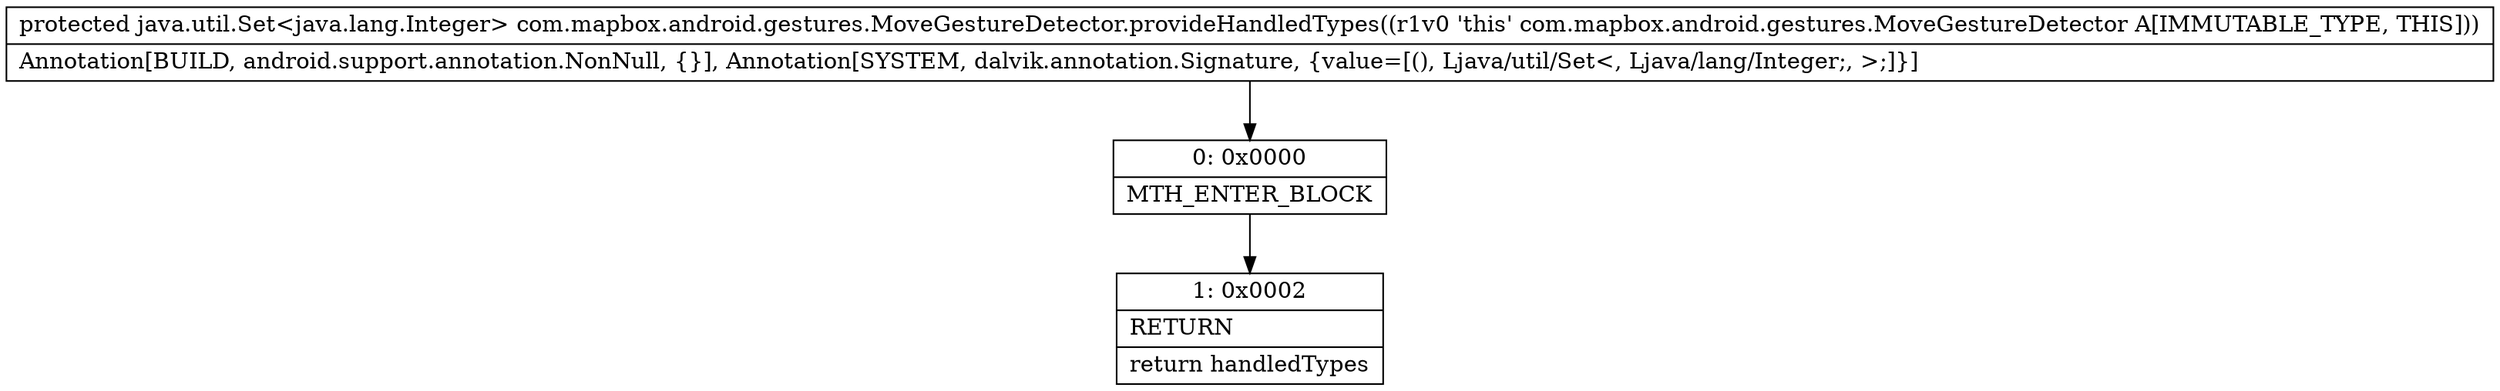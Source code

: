 digraph "CFG forcom.mapbox.android.gestures.MoveGestureDetector.provideHandledTypes()Ljava\/util\/Set;" {
Node_0 [shape=record,label="{0\:\ 0x0000|MTH_ENTER_BLOCK\l}"];
Node_1 [shape=record,label="{1\:\ 0x0002|RETURN\l|return handledTypes\l}"];
MethodNode[shape=record,label="{protected java.util.Set\<java.lang.Integer\> com.mapbox.android.gestures.MoveGestureDetector.provideHandledTypes((r1v0 'this' com.mapbox.android.gestures.MoveGestureDetector A[IMMUTABLE_TYPE, THIS]))  | Annotation[BUILD, android.support.annotation.NonNull, \{\}], Annotation[SYSTEM, dalvik.annotation.Signature, \{value=[(), Ljava\/util\/Set\<, Ljava\/lang\/Integer;, \>;]\}]\l}"];
MethodNode -> Node_0;
Node_0 -> Node_1;
}


